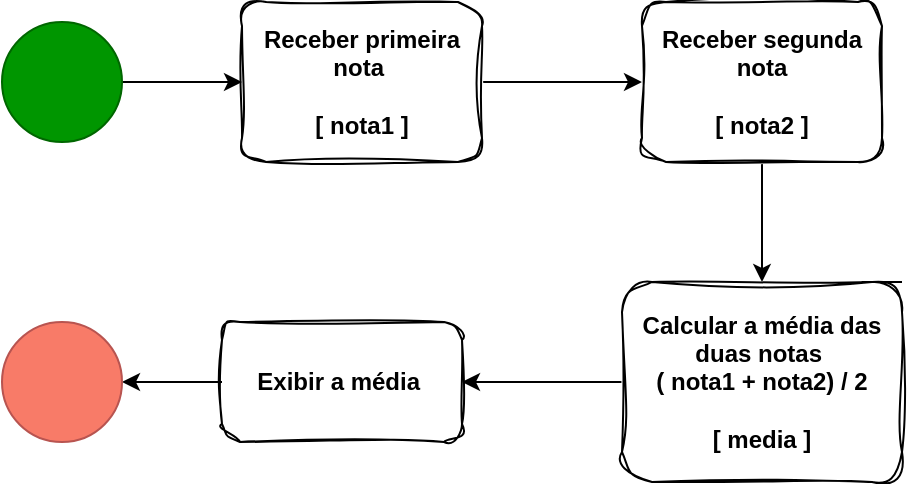 <mxfile version="21.6.7" type="device">
  <diagram name="Página-1" id="_yhINXb5g2yc5JU2wdhR">
    <mxGraphModel dx="928" dy="508" grid="1" gridSize="10" guides="1" tooltips="1" connect="1" arrows="1" fold="1" page="1" pageScale="1" pageWidth="827" pageHeight="1169" math="0" shadow="0">
      <root>
        <mxCell id="0" />
        <mxCell id="1" parent="0" />
        <mxCell id="jWkLKdTu9kQNpfmkgMv_-3" value="" style="edgeStyle=orthogonalEdgeStyle;rounded=0;orthogonalLoop=1;jettySize=auto;html=1;" edge="1" parent="1" source="jWkLKdTu9kQNpfmkgMv_-1" target="jWkLKdTu9kQNpfmkgMv_-2">
          <mxGeometry relative="1" as="geometry" />
        </mxCell>
        <mxCell id="jWkLKdTu9kQNpfmkgMv_-1" value="" style="ellipse;whiteSpace=wrap;html=1;aspect=fixed;fillColor=#009600;strokeColor=#006600;" vertex="1" parent="1">
          <mxGeometry x="130" y="110" width="60" height="60" as="geometry" />
        </mxCell>
        <mxCell id="jWkLKdTu9kQNpfmkgMv_-5" value="" style="edgeStyle=orthogonalEdgeStyle;rounded=0;orthogonalLoop=1;jettySize=auto;html=1;" edge="1" parent="1" source="jWkLKdTu9kQNpfmkgMv_-2" target="jWkLKdTu9kQNpfmkgMv_-4">
          <mxGeometry relative="1" as="geometry" />
        </mxCell>
        <mxCell id="jWkLKdTu9kQNpfmkgMv_-2" value="Receber primeira nota&amp;nbsp;&lt;br&gt;&lt;br&gt;[ nota1 ]" style="whiteSpace=wrap;html=1;rounded=1;sketch=1;curveFitting=1;jiggle=2;fontStyle=1;fontFamily=Helvetica;" vertex="1" parent="1">
          <mxGeometry x="250" y="100" width="120" height="80" as="geometry" />
        </mxCell>
        <mxCell id="jWkLKdTu9kQNpfmkgMv_-7" value="" style="edgeStyle=orthogonalEdgeStyle;rounded=0;orthogonalLoop=1;jettySize=auto;html=1;" edge="1" parent="1" source="jWkLKdTu9kQNpfmkgMv_-4" target="jWkLKdTu9kQNpfmkgMv_-6">
          <mxGeometry relative="1" as="geometry" />
        </mxCell>
        <mxCell id="jWkLKdTu9kQNpfmkgMv_-4" value="&lt;b&gt;Receber segunda nota&lt;br&gt;&lt;br&gt;[ nota2 ]&lt;/b&gt;" style="whiteSpace=wrap;html=1;rounded=1;sketch=1;curveFitting=1;jiggle=2;" vertex="1" parent="1">
          <mxGeometry x="450" y="100" width="120" height="80" as="geometry" />
        </mxCell>
        <mxCell id="jWkLKdTu9kQNpfmkgMv_-9" value="" style="edgeStyle=orthogonalEdgeStyle;rounded=0;orthogonalLoop=1;jettySize=auto;html=1;" edge="1" parent="1" source="jWkLKdTu9kQNpfmkgMv_-6" target="jWkLKdTu9kQNpfmkgMv_-8">
          <mxGeometry relative="1" as="geometry" />
        </mxCell>
        <mxCell id="jWkLKdTu9kQNpfmkgMv_-12" style="edgeStyle=orthogonalEdgeStyle;rounded=0;orthogonalLoop=1;jettySize=auto;html=1;exitX=1;exitY=0;exitDx=0;exitDy=0;" edge="1" parent="1" source="jWkLKdTu9kQNpfmkgMv_-6">
          <mxGeometry relative="1" as="geometry">
            <mxPoint x="560.333" y="250.333" as="targetPoint" />
          </mxGeometry>
        </mxCell>
        <mxCell id="jWkLKdTu9kQNpfmkgMv_-6" value="&lt;b&gt;Calcular a média das duas notas&amp;nbsp;&lt;br&gt;( nota1 + nota2) / 2&lt;br&gt;&lt;br&gt;[ media ]&lt;/b&gt;" style="whiteSpace=wrap;html=1;rounded=1;sketch=1;curveFitting=1;jiggle=2;" vertex="1" parent="1">
          <mxGeometry x="440" y="240" width="140" height="100" as="geometry" />
        </mxCell>
        <mxCell id="jWkLKdTu9kQNpfmkgMv_-11" value="" style="edgeStyle=orthogonalEdgeStyle;rounded=0;orthogonalLoop=1;jettySize=auto;html=1;" edge="1" parent="1" source="jWkLKdTu9kQNpfmkgMv_-8" target="jWkLKdTu9kQNpfmkgMv_-10">
          <mxGeometry relative="1" as="geometry" />
        </mxCell>
        <mxCell id="jWkLKdTu9kQNpfmkgMv_-8" value="&lt;b&gt;Exibir a média&amp;nbsp;&lt;/b&gt;" style="whiteSpace=wrap;html=1;rounded=1;sketch=1;curveFitting=1;jiggle=2;" vertex="1" parent="1">
          <mxGeometry x="240" y="260" width="120" height="60" as="geometry" />
        </mxCell>
        <mxCell id="jWkLKdTu9kQNpfmkgMv_-10" value="" style="ellipse;whiteSpace=wrap;html=1;fillColor=#F87B68;strokeColor=#b85450;gradientColor=none;" vertex="1" parent="1">
          <mxGeometry x="130" y="260" width="60" height="60" as="geometry" />
        </mxCell>
      </root>
    </mxGraphModel>
  </diagram>
</mxfile>
